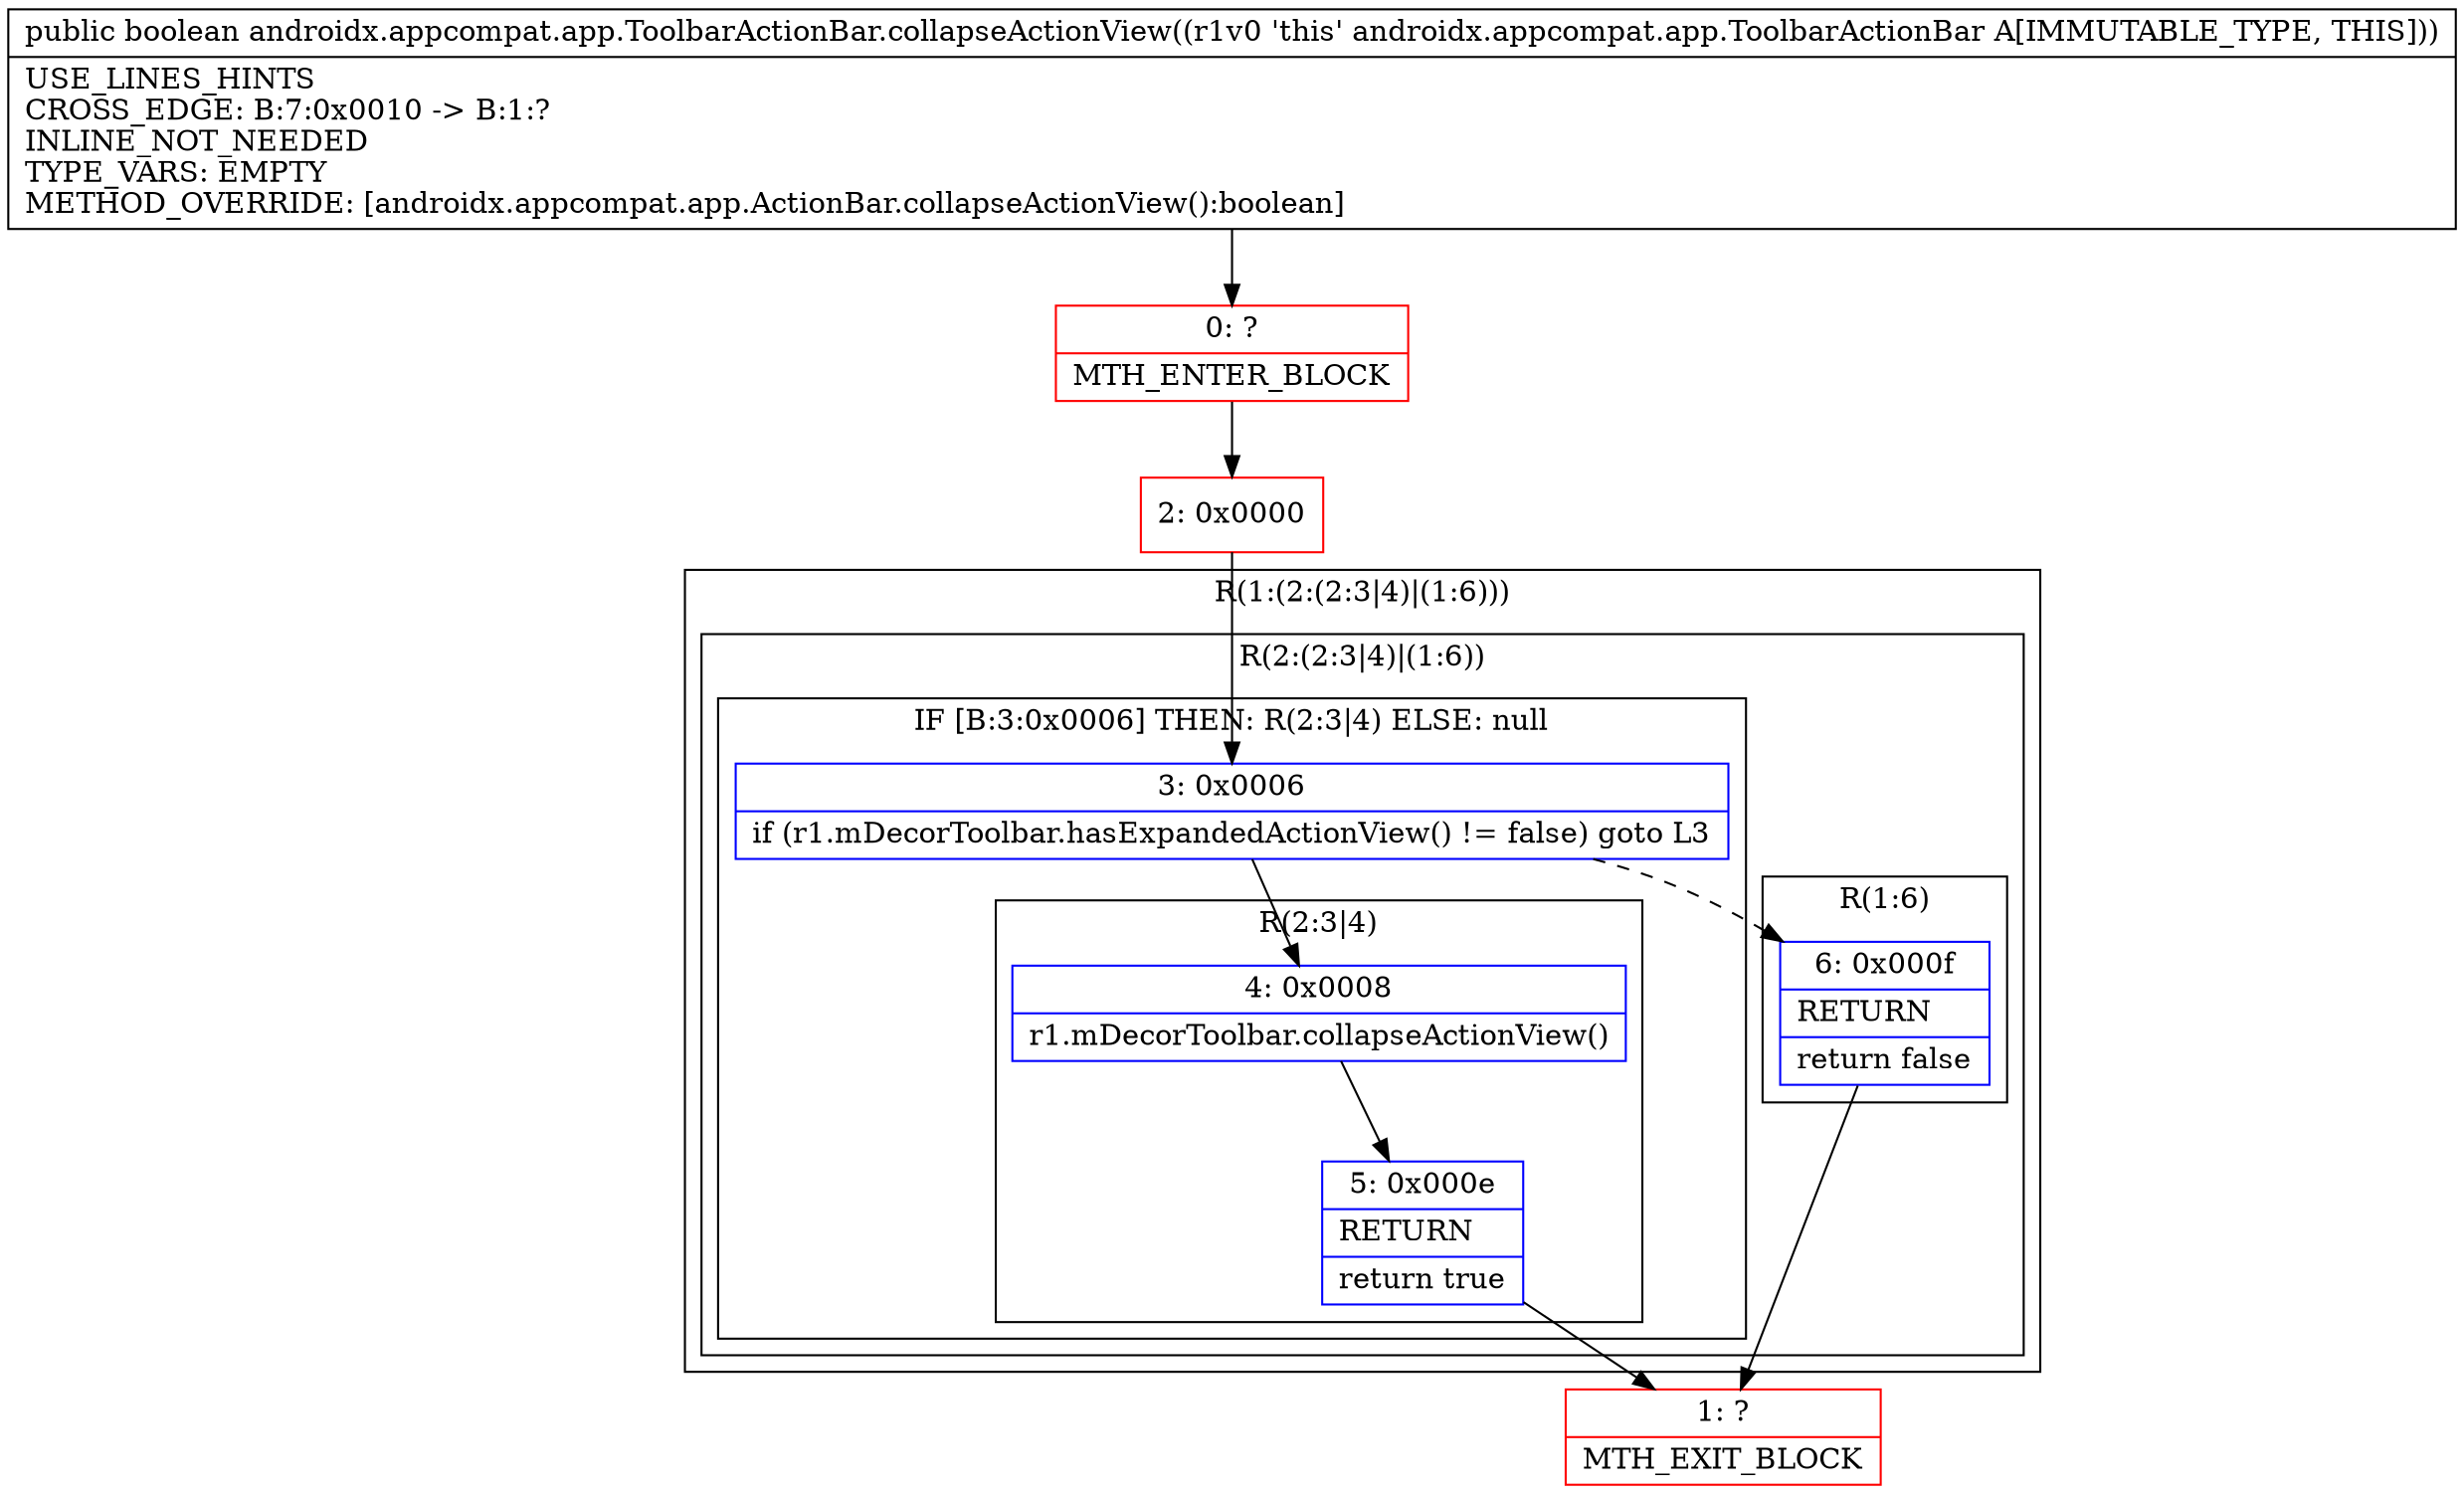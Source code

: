 digraph "CFG forandroidx.appcompat.app.ToolbarActionBar.collapseActionView()Z" {
subgraph cluster_Region_60363598 {
label = "R(1:(2:(2:3|4)|(1:6)))";
node [shape=record,color=blue];
subgraph cluster_Region_1237647828 {
label = "R(2:(2:3|4)|(1:6))";
node [shape=record,color=blue];
subgraph cluster_IfRegion_1203777115 {
label = "IF [B:3:0x0006] THEN: R(2:3|4) ELSE: null";
node [shape=record,color=blue];
Node_3 [shape=record,label="{3\:\ 0x0006|if (r1.mDecorToolbar.hasExpandedActionView() != false) goto L3\l}"];
subgraph cluster_Region_1536201499 {
label = "R(2:3|4)";
node [shape=record,color=blue];
Node_4 [shape=record,label="{4\:\ 0x0008|r1.mDecorToolbar.collapseActionView()\l}"];
Node_5 [shape=record,label="{5\:\ 0x000e|RETURN\l|return true\l}"];
}
}
subgraph cluster_Region_274262084 {
label = "R(1:6)";
node [shape=record,color=blue];
Node_6 [shape=record,label="{6\:\ 0x000f|RETURN\l|return false\l}"];
}
}
}
Node_0 [shape=record,color=red,label="{0\:\ ?|MTH_ENTER_BLOCK\l}"];
Node_2 [shape=record,color=red,label="{2\:\ 0x0000}"];
Node_1 [shape=record,color=red,label="{1\:\ ?|MTH_EXIT_BLOCK\l}"];
MethodNode[shape=record,label="{public boolean androidx.appcompat.app.ToolbarActionBar.collapseActionView((r1v0 'this' androidx.appcompat.app.ToolbarActionBar A[IMMUTABLE_TYPE, THIS]))  | USE_LINES_HINTS\lCROSS_EDGE: B:7:0x0010 \-\> B:1:?\lINLINE_NOT_NEEDED\lTYPE_VARS: EMPTY\lMETHOD_OVERRIDE: [androidx.appcompat.app.ActionBar.collapseActionView():boolean]\l}"];
MethodNode -> Node_0;Node_3 -> Node_4;
Node_3 -> Node_6[style=dashed];
Node_4 -> Node_5;
Node_5 -> Node_1;
Node_6 -> Node_1;
Node_0 -> Node_2;
Node_2 -> Node_3;
}

